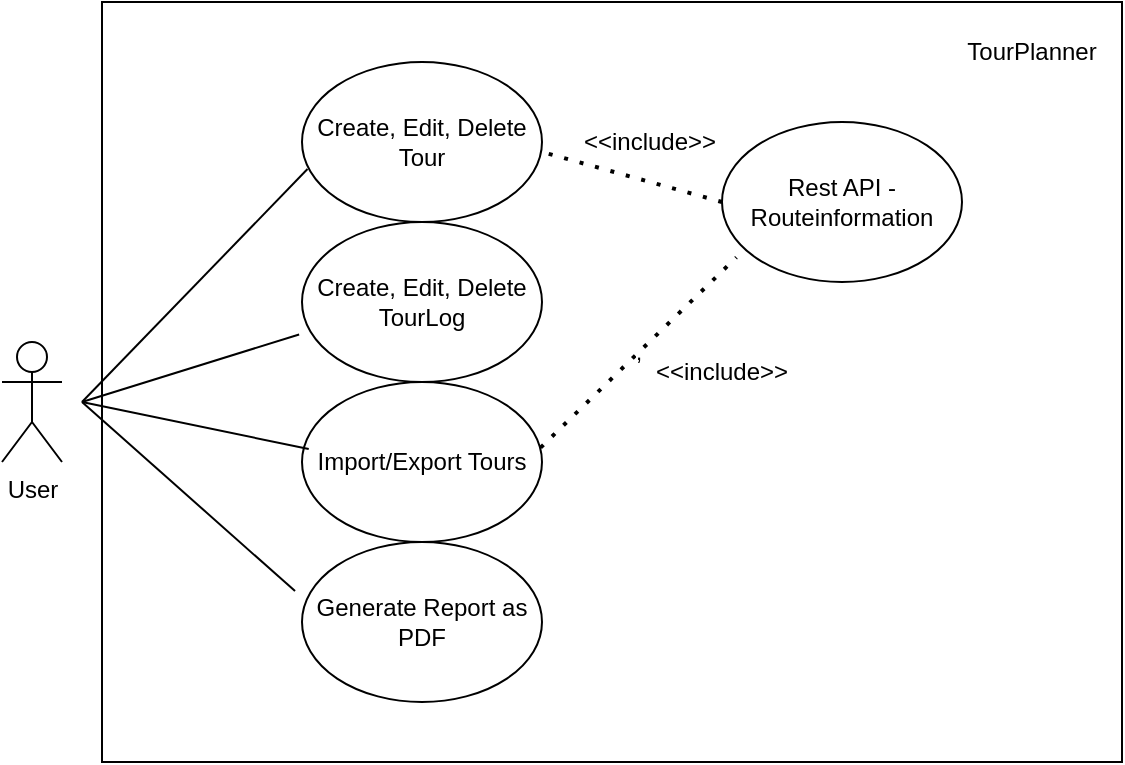 <mxfile version="23.1.5" type="device">
  <diagram name="Seite-1" id="9kb9Y_yQzGQ7lldpnFr_">
    <mxGraphModel dx="989" dy="532" grid="1" gridSize="10" guides="1" tooltips="1" connect="1" arrows="1" fold="1" page="1" pageScale="1" pageWidth="827" pageHeight="1169" math="0" shadow="0">
      <root>
        <mxCell id="0" />
        <mxCell id="1" parent="0" />
        <mxCell id="YOyXyQKv41mz-unt7axv-18" value="" style="rounded=0;whiteSpace=wrap;html=1;" vertex="1" parent="1">
          <mxGeometry x="140" y="110" width="510" height="380" as="geometry" />
        </mxCell>
        <mxCell id="YOyXyQKv41mz-unt7axv-1" value="User" style="shape=umlActor;verticalLabelPosition=bottom;verticalAlign=top;html=1;outlineConnect=0;" vertex="1" parent="1">
          <mxGeometry x="90" y="280" width="30" height="60" as="geometry" />
        </mxCell>
        <mxCell id="YOyXyQKv41mz-unt7axv-2" value="Create, Edit, Delete Tour" style="ellipse;whiteSpace=wrap;html=1;" vertex="1" parent="1">
          <mxGeometry x="240" y="140" width="120" height="80" as="geometry" />
        </mxCell>
        <mxCell id="YOyXyQKv41mz-unt7axv-3" value="Create, Edit, Delete TourLog" style="ellipse;whiteSpace=wrap;html=1;" vertex="1" parent="1">
          <mxGeometry x="240" y="220" width="120" height="80" as="geometry" />
        </mxCell>
        <mxCell id="YOyXyQKv41mz-unt7axv-4" value="Import/Export Tours" style="ellipse;whiteSpace=wrap;html=1;" vertex="1" parent="1">
          <mxGeometry x="240" y="300" width="120" height="80" as="geometry" />
        </mxCell>
        <mxCell id="YOyXyQKv41mz-unt7axv-6" value="Generate Report as PDF" style="ellipse;whiteSpace=wrap;html=1;" vertex="1" parent="1">
          <mxGeometry x="240" y="380" width="120" height="80" as="geometry" />
        </mxCell>
        <mxCell id="YOyXyQKv41mz-unt7axv-7" value="" style="endArrow=none;html=1;rounded=0;entryX=0.023;entryY=0.669;entryDx=0;entryDy=0;entryPerimeter=0;" edge="1" parent="1" target="YOyXyQKv41mz-unt7axv-2">
          <mxGeometry width="50" height="50" relative="1" as="geometry">
            <mxPoint x="130" y="310" as="sourcePoint" />
            <mxPoint x="230" y="200" as="targetPoint" />
          </mxGeometry>
        </mxCell>
        <mxCell id="YOyXyQKv41mz-unt7axv-8" value="" style="endArrow=none;html=1;rounded=0;entryX=-0.012;entryY=0.703;entryDx=0;entryDy=0;entryPerimeter=0;" edge="1" parent="1" target="YOyXyQKv41mz-unt7axv-3">
          <mxGeometry width="50" height="50" relative="1" as="geometry">
            <mxPoint x="130" y="310" as="sourcePoint" />
            <mxPoint x="410" y="320" as="targetPoint" />
          </mxGeometry>
        </mxCell>
        <mxCell id="YOyXyQKv41mz-unt7axv-9" value="" style="endArrow=none;html=1;rounded=0;entryX=0.028;entryY=0.419;entryDx=0;entryDy=0;entryPerimeter=0;" edge="1" parent="1" target="YOyXyQKv41mz-unt7axv-4">
          <mxGeometry width="50" height="50" relative="1" as="geometry">
            <mxPoint x="130" y="310" as="sourcePoint" />
            <mxPoint x="410" y="320" as="targetPoint" />
          </mxGeometry>
        </mxCell>
        <mxCell id="YOyXyQKv41mz-unt7axv-10" value="" style="endArrow=none;html=1;rounded=0;entryX=-0.029;entryY=0.307;entryDx=0;entryDy=0;entryPerimeter=0;" edge="1" parent="1" target="YOyXyQKv41mz-unt7axv-6">
          <mxGeometry width="50" height="50" relative="1" as="geometry">
            <mxPoint x="130" y="310" as="sourcePoint" />
            <mxPoint x="410" y="320" as="targetPoint" />
          </mxGeometry>
        </mxCell>
        <mxCell id="YOyXyQKv41mz-unt7axv-11" value="Rest API - Routeinformation" style="ellipse;whiteSpace=wrap;html=1;" vertex="1" parent="1">
          <mxGeometry x="450" y="170" width="120" height="80" as="geometry" />
        </mxCell>
        <mxCell id="YOyXyQKv41mz-unt7axv-12" value="" style="endArrow=none;dashed=1;html=1;dashPattern=1 3;strokeWidth=2;rounded=0;entryX=0;entryY=0.5;entryDx=0;entryDy=0;exitX=1.028;exitY=0.574;exitDx=0;exitDy=0;exitPerimeter=0;" edge="1" parent="1" source="YOyXyQKv41mz-unt7axv-2" target="YOyXyQKv41mz-unt7axv-11">
          <mxGeometry width="50" height="50" relative="1" as="geometry">
            <mxPoint x="360" y="300" as="sourcePoint" />
            <mxPoint x="410" y="250" as="targetPoint" />
          </mxGeometry>
        </mxCell>
        <mxCell id="YOyXyQKv41mz-unt7axv-13" value="," style="endArrow=none;dashed=1;html=1;dashPattern=1 3;strokeWidth=2;rounded=0;entryX=0.06;entryY=0.846;entryDx=0;entryDy=0;entryPerimeter=0;exitX=0.994;exitY=0.41;exitDx=0;exitDy=0;exitPerimeter=0;" edge="1" parent="1" source="YOyXyQKv41mz-unt7axv-4" target="YOyXyQKv41mz-unt7axv-11">
          <mxGeometry width="50" height="50" relative="1" as="geometry">
            <mxPoint x="400" y="310" as="sourcePoint" />
            <mxPoint x="450" y="260" as="targetPoint" />
          </mxGeometry>
        </mxCell>
        <mxCell id="YOyXyQKv41mz-unt7axv-14" value="&amp;lt;&amp;lt;include&amp;gt;&amp;gt;" style="text;html=1;align=center;verticalAlign=middle;whiteSpace=wrap;rounded=0;" vertex="1" parent="1">
          <mxGeometry x="420" y="280" width="60" height="30" as="geometry" />
        </mxCell>
        <mxCell id="YOyXyQKv41mz-unt7axv-15" value="&amp;lt;&amp;lt;include&amp;gt;&amp;gt;" style="text;html=1;align=center;verticalAlign=middle;whiteSpace=wrap;rounded=0;" vertex="1" parent="1">
          <mxGeometry x="384" y="165" width="60" height="30" as="geometry" />
        </mxCell>
        <mxCell id="YOyXyQKv41mz-unt7axv-19" value="TourPlanner" style="text;html=1;align=center;verticalAlign=middle;whiteSpace=wrap;rounded=0;" vertex="1" parent="1">
          <mxGeometry x="570" y="120" width="70" height="30" as="geometry" />
        </mxCell>
      </root>
    </mxGraphModel>
  </diagram>
</mxfile>
